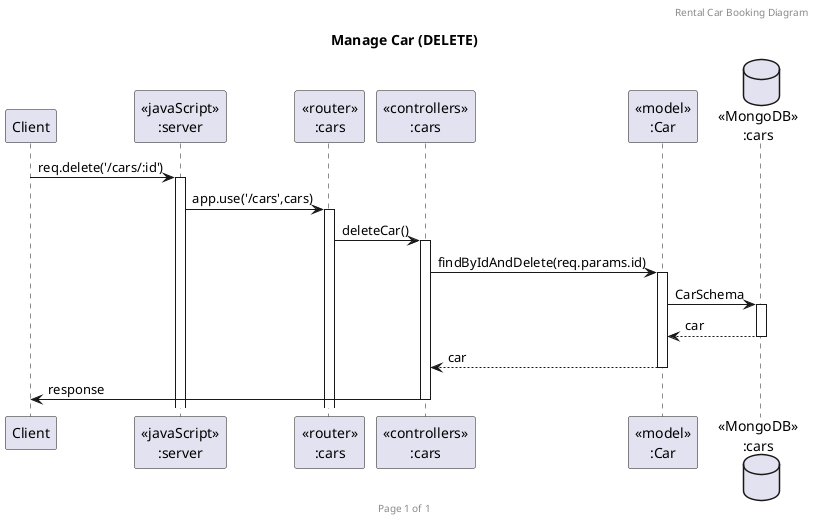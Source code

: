 @startuml Manage Car (DELETE)

header Rental Car Booking Diagram
footer Page %page% of %lastpage%
title "Manage Car (DELETE)"

participant "Client" as client
participant "<<javaScript>>\n:server" as server
participant "<<router>>\n:cars" as routerCars
participant "<<controllers>>\n:cars" as controllersCars
participant "<<model>>\n:Car" as modelCar
database "<<MongoDB>>\n:cars" as CarsDatabase

client->server ++:req.delete('/cars/:id')
server->routerCars ++:app.use('/cars',cars)
routerCars -> controllersCars ++:deleteCar()
controllersCars->modelCar ++:findByIdAndDelete(req.params.id)
modelCar ->CarsDatabase ++: CarSchema
CarsDatabase --> modelCar --: car
controllersCars <-- modelCar --:car
controllersCars->client --:response

@enduml
